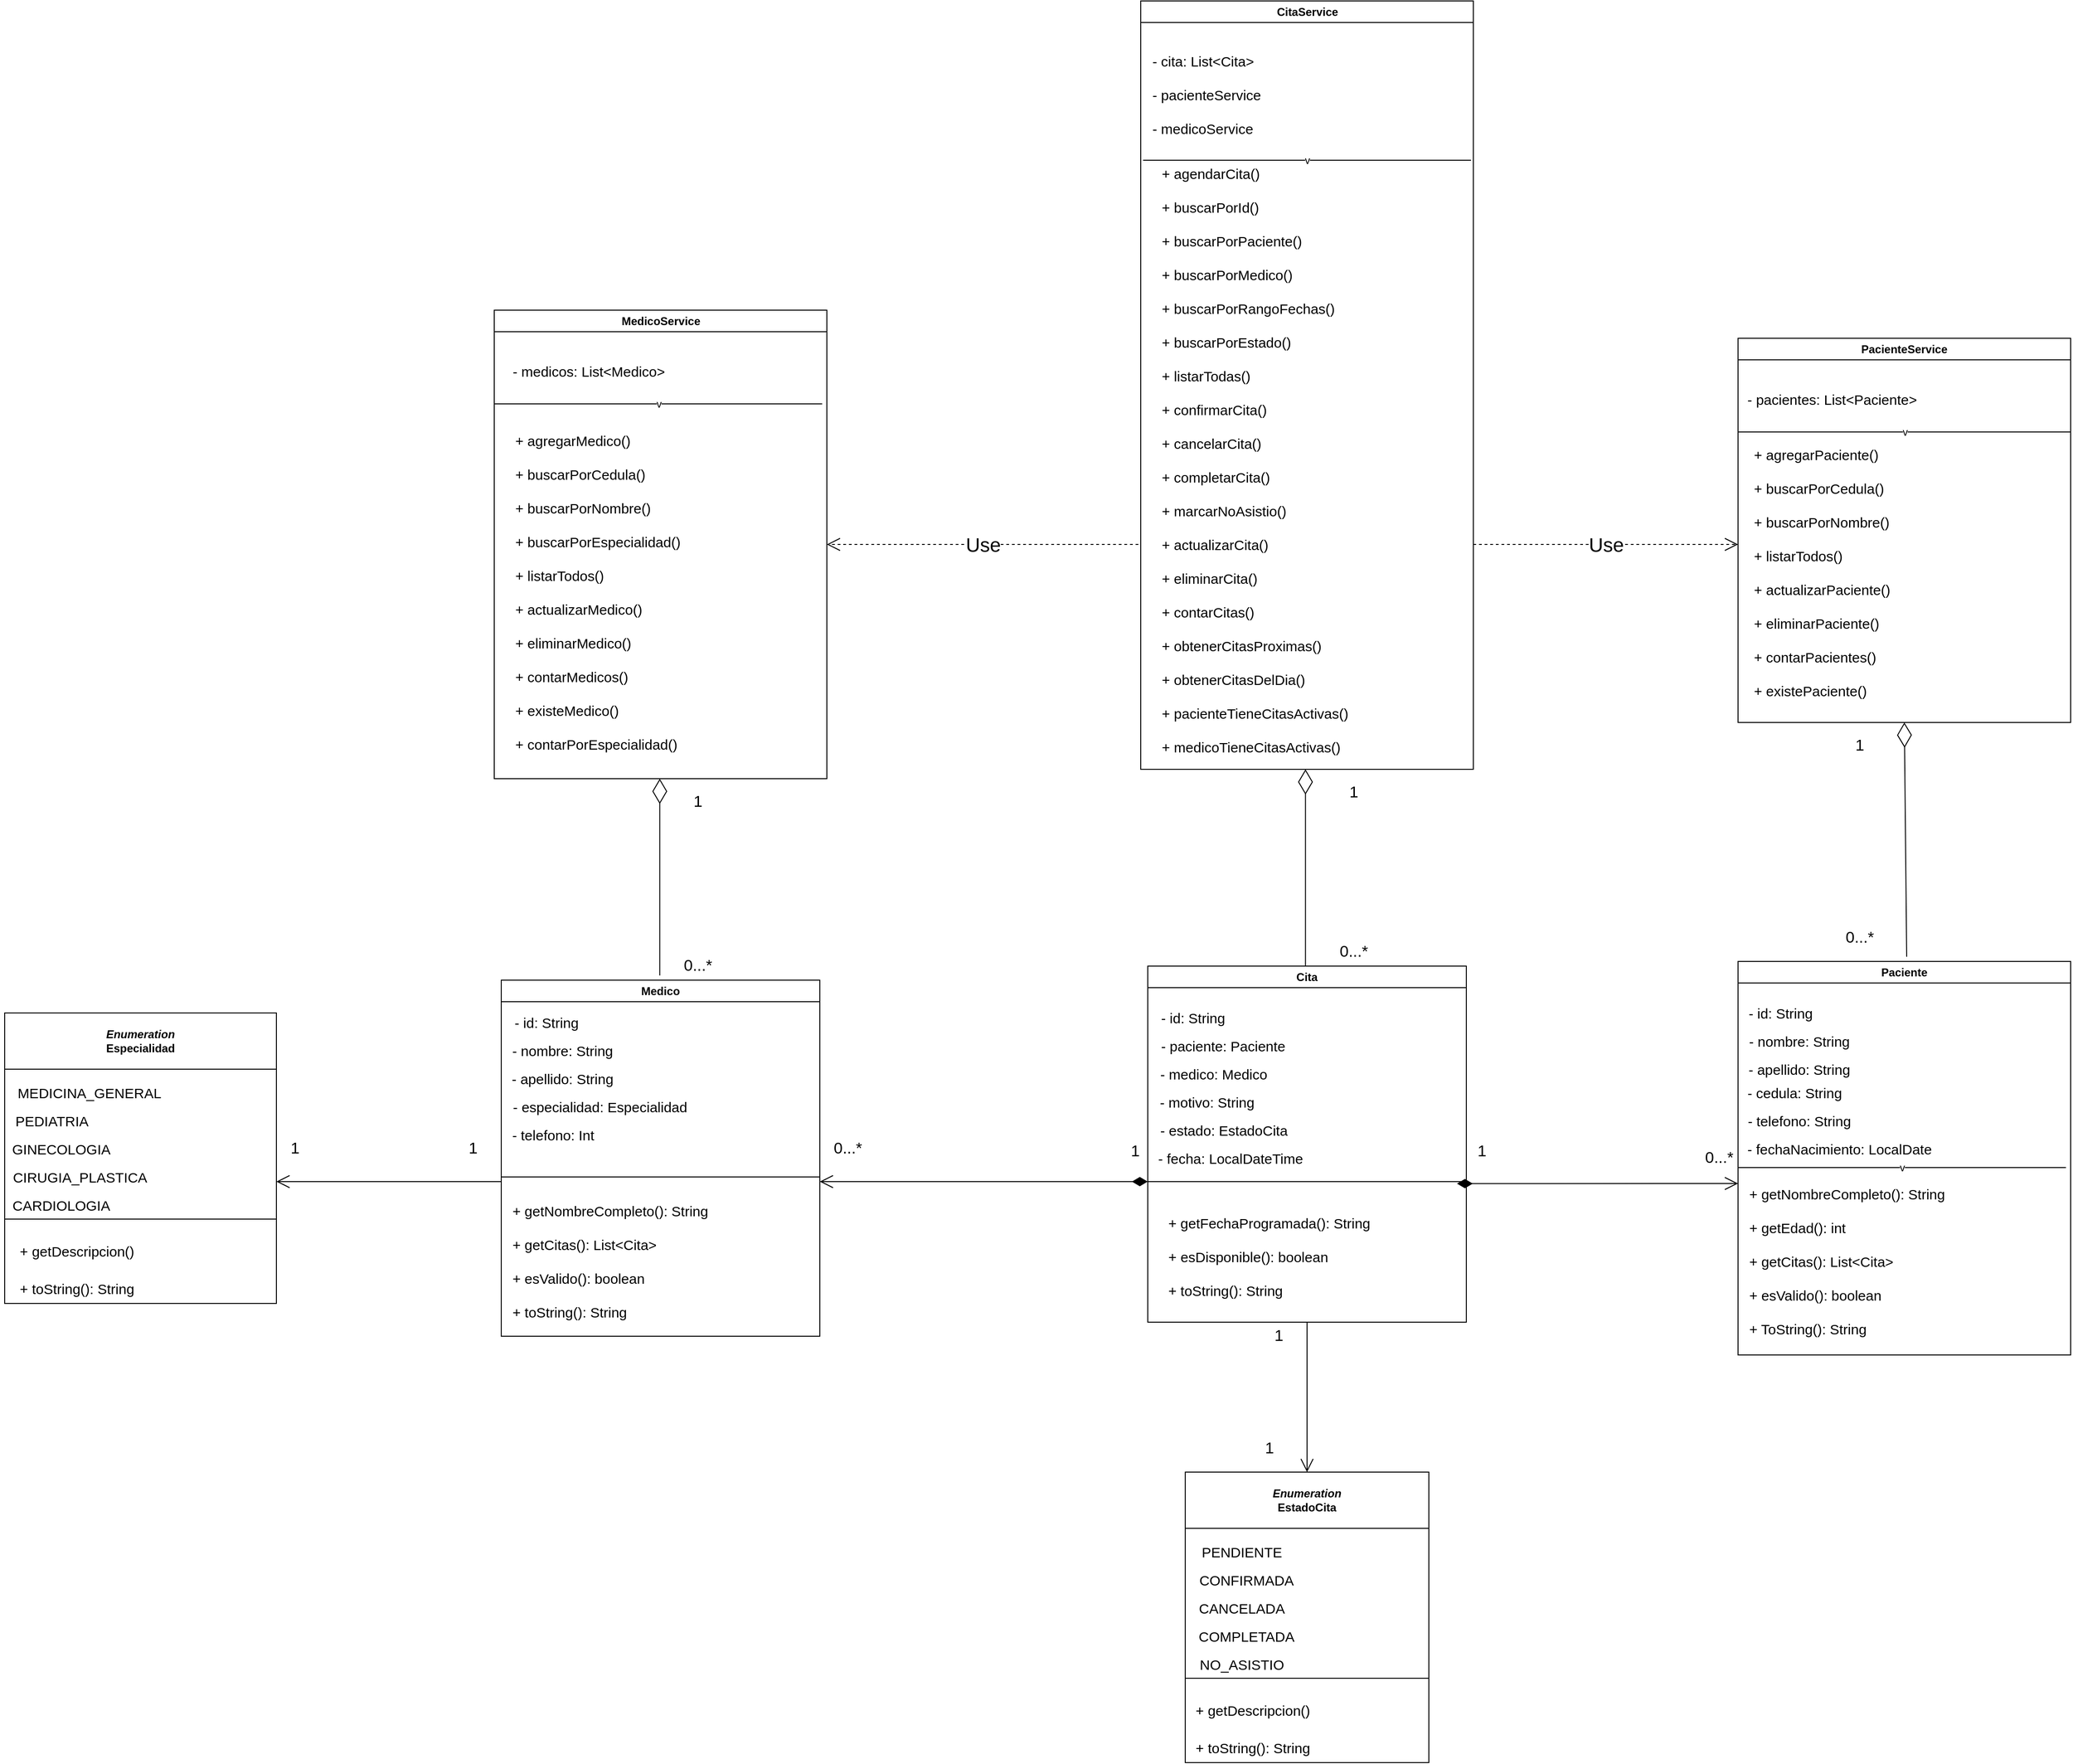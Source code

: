 <mxfile version="28.1.2">
  <diagram name="Página-1" id="hb8NidyK--ggcc5cJgOb">
    <mxGraphModel dx="5822" dy="4842" grid="1" gridSize="10" guides="1" tooltips="1" connect="1" arrows="1" fold="1" page="1" pageScale="1" pageWidth="827" pageHeight="1169" math="0" shadow="0">
      <root>
        <mxCell id="0" />
        <mxCell id="1" parent="0" />
        <mxCell id="Q8K-Qs8lTZc8Ad0mHuPr-1" value="Paciente" style="swimlane;whiteSpace=wrap;html=1;" parent="1" vertex="1">
          <mxGeometry x="980" y="-665" width="355" height="420" as="geometry" />
        </mxCell>
        <mxCell id="Q8K-Qs8lTZc8Ad0mHuPr-7" value="- id: String" style="text;html=1;align=center;verticalAlign=middle;resizable=0;points=[];autosize=1;strokeColor=none;fillColor=none;fontSize=15;" parent="Q8K-Qs8lTZc8Ad0mHuPr-1" vertex="1">
          <mxGeometry y="40" width="90" height="30" as="geometry" />
        </mxCell>
        <mxCell id="Q8K-Qs8lTZc8Ad0mHuPr-8" value="- nombre: String" style="text;html=1;align=center;verticalAlign=middle;resizable=0;points=[];autosize=1;strokeColor=none;fillColor=none;fontSize=15;" parent="Q8K-Qs8lTZc8Ad0mHuPr-1" vertex="1">
          <mxGeometry y="70" width="130" height="30" as="geometry" />
        </mxCell>
        <mxCell id="Q8K-Qs8lTZc8Ad0mHuPr-10" value="- apellido: String" style="text;html=1;align=center;verticalAlign=middle;resizable=0;points=[];autosize=1;strokeColor=none;fillColor=none;fontSize=15;" parent="Q8K-Qs8lTZc8Ad0mHuPr-1" vertex="1">
          <mxGeometry y="100" width="130" height="30" as="geometry" />
        </mxCell>
        <mxCell id="Q8K-Qs8lTZc8Ad0mHuPr-11" value="- cedula: String" style="text;html=1;align=center;verticalAlign=middle;resizable=0;points=[];autosize=1;strokeColor=none;fillColor=none;fontSize=15;" parent="Q8K-Qs8lTZc8Ad0mHuPr-1" vertex="1">
          <mxGeometry y="125" width="120" height="30" as="geometry" />
        </mxCell>
        <mxCell id="Q8K-Qs8lTZc8Ad0mHuPr-6" value="v&lt;span style=&quot;color: rgba(0, 0, 0, 0); font-family: monospace; font-size: 0px; text-align: start; background-color: rgb(27, 29, 30);&quot;&gt;%3CmxGraphModel%3E%3Croot%3E%3CmxCell%20id%3D%220%22%2F%3E%3CmxCell%20id%3D%221%22%20parent%3D%220%22%2F%3E%3CmxCell%20id%3D%222%22%20value%3D%22%22%20style%3D%22endArrow%3Dnone%3Bhtml%3D1%3Brounded%3D0%3B%22%20edge%3D%221%22%20parent%3D%221%22%3E%3CmxGeometry%20width%3D%2250%22%20height%3D%2250%22%20relative%3D%221%22%20as%3D%22geometry%22%3E%3CmxPoint%20x%3D%2250%22%20y%3D%22200%22%20as%3D%22sourcePoint%22%2F%3E%3CmxPoint%20x%3D%22250%22%20y%3D%22200%22%20as%3D%22targetPoint%22%2F%3E%3C%2FmxGeometry%3E%3C%2FmxCell%3E%3C%2Froot%3E%3C%2FmxGraphModel%3E&lt;/span&gt;" style="endArrow=none;html=1;rounded=0;" parent="Q8K-Qs8lTZc8Ad0mHuPr-1" edge="1">
          <mxGeometry width="50" height="50" relative="1" as="geometry">
            <mxPoint y="220" as="sourcePoint" />
            <mxPoint x="350" y="220" as="targetPoint" />
          </mxGeometry>
        </mxCell>
        <mxCell id="Q8K-Qs8lTZc8Ad0mHuPr-21" value="- telefono: String" style="text;html=1;align=center;verticalAlign=middle;resizable=0;points=[];autosize=1;strokeColor=none;fillColor=none;fontSize=15;" parent="Q8K-Qs8lTZc8Ad0mHuPr-1" vertex="1">
          <mxGeometry y="155" width="130" height="30" as="geometry" />
        </mxCell>
        <mxCell id="KNuiqtkeVF86ty9ADchu-1" value="- fechaNacimiento: LocalDate&amp;nbsp;" style="text;html=1;align=center;verticalAlign=middle;resizable=0;points=[];autosize=1;strokeColor=none;fillColor=none;fontSize=15;" parent="Q8K-Qs8lTZc8Ad0mHuPr-1" vertex="1">
          <mxGeometry y="185" width="220" height="30" as="geometry" />
        </mxCell>
        <mxCell id="KNuiqtkeVF86ty9ADchu-10" value="&lt;div style=&quot;text-align: center;&quot;&gt;&lt;span style=&quot;background-color: transparent; color: light-dark(rgb(0, 0, 0), rgb(255, 255, 255));&quot;&gt;+ getNombreCompleto(): String&lt;/span&gt;&lt;/div&gt;&lt;div style=&quot;text-align: center;&quot;&gt;&lt;span style=&quot;background-color: transparent; color: light-dark(rgb(0, 0, 0), rgb(255, 255, 255));&quot;&gt;&lt;br&gt;&lt;/span&gt;&lt;/div&gt;&lt;div style=&quot;&quot;&gt;&lt;span style=&quot;background-color: transparent; color: light-dark(rgb(0, 0, 0), rgb(255, 255, 255));&quot;&gt;+ getEdad(): int&lt;/span&gt;&lt;/div&gt;&lt;div style=&quot;&quot;&gt;&lt;span style=&quot;background-color: transparent; color: light-dark(rgb(0, 0, 0), rgb(255, 255, 255));&quot;&gt;&lt;br&gt;&lt;/span&gt;&lt;/div&gt;&lt;div style=&quot;&quot;&gt;&lt;span style=&quot;background-color: transparent; color: light-dark(rgb(0, 0, 0), rgb(255, 255, 255));&quot;&gt;+ getCitas(): List&amp;lt;Cita&amp;gt;&lt;/span&gt;&lt;/div&gt;&lt;div style=&quot;&quot;&gt;&lt;span style=&quot;background-color: transparent; color: light-dark(rgb(0, 0, 0), rgb(255, 255, 255));&quot;&gt;&lt;br&gt;&lt;/span&gt;&lt;/div&gt;&lt;div style=&quot;&quot;&gt;&lt;span style=&quot;background-color: transparent; color: light-dark(rgb(0, 0, 0), rgb(255, 255, 255));&quot;&gt;+ esValido(): boolean&lt;/span&gt;&lt;/div&gt;&lt;div style=&quot;&quot;&gt;&lt;br&gt;&lt;/div&gt;&lt;div style=&quot;&quot;&gt;+ ToString(): String&lt;/div&gt;" style="text;html=1;align=left;verticalAlign=middle;resizable=0;points=[];autosize=1;strokeColor=none;fillColor=none;fontSize=15;" parent="Q8K-Qs8lTZc8Ad0mHuPr-1" vertex="1">
          <mxGeometry x="10" y="230" width="230" height="180" as="geometry" />
        </mxCell>
        <mxCell id="it1Aa355Z_0G7p2QoG37-30" value="1" style="endArrow=open;html=1;endSize=12;startArrow=diamondThin;startSize=14;startFill=1;edgeStyle=orthogonalEdgeStyle;align=left;verticalAlign=bottom;rounded=0;fontSize=17;" parent="Q8K-Qs8lTZc8Ad0mHuPr-1" edge="1">
          <mxGeometry x="-0.867" y="22" relative="1" as="geometry">
            <mxPoint x="-300" y="237.14" as="sourcePoint" />
            <mxPoint y="237" as="targetPoint" />
            <Array as="points">
              <mxPoint x="-260" y="236.83" />
              <mxPoint x="-260" y="236.83" />
            </Array>
            <mxPoint as="offset" />
          </mxGeometry>
        </mxCell>
        <mxCell id="Q8K-Qs8lTZc8Ad0mHuPr-12" value="Medico" style="swimlane;whiteSpace=wrap;html=1;" parent="1" vertex="1">
          <mxGeometry x="-340" y="-645" width="340" height="380" as="geometry" />
        </mxCell>
        <mxCell id="Q8K-Qs8lTZc8Ad0mHuPr-17" value="" style="endArrow=none;html=1;rounded=0;" parent="Q8K-Qs8lTZc8Ad0mHuPr-12" edge="1">
          <mxGeometry width="50" height="50" relative="1" as="geometry">
            <mxPoint y="210" as="sourcePoint" />
            <mxPoint x="340" y="210" as="targetPoint" />
            <Array as="points" />
          </mxGeometry>
        </mxCell>
        <mxCell id="it1Aa355Z_0G7p2QoG37-13" value="- id: String&amp;nbsp;" style="text;html=1;align=center;verticalAlign=middle;resizable=0;points=[];autosize=1;strokeColor=none;fillColor=none;fontSize=15;" parent="Q8K-Qs8lTZc8Ad0mHuPr-12" vertex="1">
          <mxGeometry y="30" width="100" height="30" as="geometry" />
        </mxCell>
        <mxCell id="it1Aa355Z_0G7p2QoG37-14" value="- nombre: String" style="text;html=1;align=center;verticalAlign=middle;resizable=0;points=[];autosize=1;strokeColor=none;fillColor=none;fontSize=15;" parent="Q8K-Qs8lTZc8Ad0mHuPr-12" vertex="1">
          <mxGeometry y="60" width="130" height="30" as="geometry" />
        </mxCell>
        <mxCell id="it1Aa355Z_0G7p2QoG37-15" value="- apellido: String" style="text;html=1;align=center;verticalAlign=middle;resizable=0;points=[];autosize=1;strokeColor=none;fillColor=none;fontSize=15;" parent="Q8K-Qs8lTZc8Ad0mHuPr-12" vertex="1">
          <mxGeometry y="90" width="130" height="30" as="geometry" />
        </mxCell>
        <mxCell id="it1Aa355Z_0G7p2QoG37-16" value="- especialidad: Especialidad" style="text;html=1;align=center;verticalAlign=middle;resizable=0;points=[];autosize=1;strokeColor=none;fillColor=none;fontSize=15;" parent="Q8K-Qs8lTZc8Ad0mHuPr-12" vertex="1">
          <mxGeometry y="120" width="210" height="30" as="geometry" />
        </mxCell>
        <mxCell id="it1Aa355Z_0G7p2QoG37-18" value="- telefono: Int" style="text;html=1;align=center;verticalAlign=middle;resizable=0;points=[];autosize=1;strokeColor=none;fillColor=none;fontSize=15;" parent="Q8K-Qs8lTZc8Ad0mHuPr-12" vertex="1">
          <mxGeometry y="150" width="110" height="30" as="geometry" />
        </mxCell>
        <mxCell id="KNuiqtkeVF86ty9ADchu-14" value="&lt;div&gt;+ getNombreCompleto(): String&amp;nbsp;&lt;/div&gt;&lt;div&gt;&lt;br&gt;&lt;/div&gt;&lt;div&gt;+ getCitas(): List&amp;lt;Cita&amp;gt;&amp;nbsp;&lt;/div&gt;&lt;div&gt;&lt;br&gt;&lt;/div&gt;&lt;div&gt;+ esValido(): boolean&lt;/div&gt;&lt;div&gt;&amp;nbsp;&lt;br&gt;+ toString(): String&amp;nbsp;&lt;/div&gt;" style="text;html=1;align=left;verticalAlign=middle;resizable=0;points=[];autosize=1;strokeColor=none;fillColor=none;fontSize=15;" parent="Q8K-Qs8lTZc8Ad0mHuPr-12" vertex="1">
          <mxGeometry x="10" y="230" width="240" height="140" as="geometry" />
        </mxCell>
        <mxCell id="Q8K-Qs8lTZc8Ad0mHuPr-20" value="Cita" style="swimlane;whiteSpace=wrap;html=1;" parent="1" vertex="1">
          <mxGeometry x="350" y="-660" width="340" height="380" as="geometry" />
        </mxCell>
        <mxCell id="Q8K-Qs8lTZc8Ad0mHuPr-22" value="- id: String&amp;nbsp;" style="text;html=1;align=center;verticalAlign=middle;resizable=0;points=[];autosize=1;strokeColor=none;fillColor=none;fontSize=15;" parent="Q8K-Qs8lTZc8Ad0mHuPr-20" vertex="1">
          <mxGeometry y="40" width="100" height="30" as="geometry" />
        </mxCell>
        <mxCell id="Q8K-Qs8lTZc8Ad0mHuPr-23" value="- paciente: Paciente" style="text;html=1;align=center;verticalAlign=middle;resizable=0;points=[];autosize=1;strokeColor=none;fillColor=none;fontSize=15;" parent="Q8K-Qs8lTZc8Ad0mHuPr-20" vertex="1">
          <mxGeometry y="70" width="160" height="30" as="geometry" />
        </mxCell>
        <mxCell id="Q8K-Qs8lTZc8Ad0mHuPr-26" value="" style="endArrow=none;html=1;rounded=0;" parent="Q8K-Qs8lTZc8Ad0mHuPr-20" edge="1">
          <mxGeometry width="50" height="50" relative="1" as="geometry">
            <mxPoint y="230" as="sourcePoint" />
            <mxPoint x="340" y="230" as="targetPoint" />
            <Array as="points">
              <mxPoint x="110" y="230" />
            </Array>
          </mxGeometry>
        </mxCell>
        <mxCell id="Q8K-Qs8lTZc8Ad0mHuPr-28" value="- medico: Medico" style="text;html=1;align=center;verticalAlign=middle;resizable=0;points=[];autosize=1;strokeColor=none;fillColor=none;fontSize=15;" parent="Q8K-Qs8lTZc8Ad0mHuPr-20" vertex="1">
          <mxGeometry y="100" width="140" height="30" as="geometry" />
        </mxCell>
        <mxCell id="it1Aa355Z_0G7p2QoG37-4" value="- motivo: String&amp;nbsp;" style="text;html=1;align=center;verticalAlign=middle;resizable=0;points=[];autosize=1;strokeColor=none;fillColor=none;fontSize=15;" parent="Q8K-Qs8lTZc8Ad0mHuPr-20" vertex="1">
          <mxGeometry y="130" width="130" height="30" as="geometry" />
        </mxCell>
        <mxCell id="it1Aa355Z_0G7p2QoG37-5" value="- estado: EstadoCita&amp;nbsp;&amp;nbsp;" style="text;html=1;align=center;verticalAlign=middle;resizable=0;points=[];autosize=1;strokeColor=none;fillColor=none;fontSize=15;" parent="Q8K-Qs8lTZc8Ad0mHuPr-20" vertex="1">
          <mxGeometry y="160" width="170" height="30" as="geometry" />
        </mxCell>
        <mxCell id="it1Aa355Z_0G7p2QoG37-6" value="- fecha: LocalDateTime&amp;nbsp;" style="text;html=1;align=center;verticalAlign=middle;resizable=0;points=[];autosize=1;strokeColor=none;fillColor=none;fontSize=15;" parent="Q8K-Qs8lTZc8Ad0mHuPr-20" vertex="1">
          <mxGeometry y="190" width="180" height="30" as="geometry" />
        </mxCell>
        <mxCell id="KNuiqtkeVF86ty9ADchu-12" value="+ getFechaProgramada(): String&amp;nbsp;&lt;div&gt;&lt;div&gt;&lt;br&gt;&lt;/div&gt;&lt;div&gt;+ &lt;span style=&quot;background-color: transparent; color: light-dark(rgb(0, 0, 0), rgb(255, 255, 255));&quot;&gt;esDisponible(): boolean&amp;nbsp;&lt;/span&gt;&lt;/div&gt;&lt;div&gt;&lt;br&gt;&lt;/div&gt;&lt;div&gt;+ toString(): String&amp;nbsp; &amp;nbsp;&amp;nbsp;&lt;/div&gt;&lt;/div&gt;" style="text;html=1;align=left;verticalAlign=middle;resizable=0;points=[];autosize=1;strokeColor=none;fillColor=none;fontSize=15;" parent="Q8K-Qs8lTZc8Ad0mHuPr-20" vertex="1">
          <mxGeometry x="20" y="260" width="240" height="100" as="geometry" />
        </mxCell>
        <mxCell id="Q8K-Qs8lTZc8Ad0mHuPr-27" value="&lt;div&gt;&lt;i&gt;Enumeration&lt;/i&gt;&lt;/div&gt;EstadoCita" style="swimlane;whiteSpace=wrap;html=1;startSize=60;" parent="1" vertex="1">
          <mxGeometry x="390" y="-120" width="260" height="310" as="geometry" />
        </mxCell>
        <mxCell id="Q8K-Qs8lTZc8Ad0mHuPr-31" value="" style="endArrow=none;html=1;rounded=0;" parent="Q8K-Qs8lTZc8Ad0mHuPr-27" edge="1">
          <mxGeometry width="50" height="50" relative="1" as="geometry">
            <mxPoint y="220" as="sourcePoint" />
            <mxPoint x="260" y="220" as="targetPoint" />
          </mxGeometry>
        </mxCell>
        <mxCell id="it1Aa355Z_0G7p2QoG37-7" value="PENDIENTE" style="text;html=1;align=center;verticalAlign=middle;resizable=0;points=[];autosize=1;strokeColor=none;fillColor=none;fontSize=15;" parent="Q8K-Qs8lTZc8Ad0mHuPr-27" vertex="1">
          <mxGeometry x="5" y="70" width="110" height="30" as="geometry" />
        </mxCell>
        <mxCell id="it1Aa355Z_0G7p2QoG37-9" value="CONFIRMADA&lt;span style=&quot;color: rgba(0, 0, 0, 0); font-family: monospace; font-size: 0px; text-align: start;&quot;&gt;%3CmxGraphModel%3E%3Croot%3E%3CmxCell%20id%3D%220%22%2F%3E%3CmxCell%20id%3D%221%22%20parent%3D%220%22%2F%3E%3CmxCell%20id%3D%222%22%20value%3D%22PENDIENTE%22%20style%3D%22text%3Bhtml%3D1%3Balign%3Dcenter%3BverticalAlign%3Dmiddle%3Bresizable%3D0%3Bpoints%3D%5B%5D%3Bautosize%3D1%3BstrokeColor%3Dnone%3BfillColor%3Dnone%3BfontSize%3D15%3B%22%20vertex%3D%221%22%20parent%3D%221%22%3E%3CmxGeometry%20x%3D%22530%22%20y%3D%22430%22%20width%3D%22110%22%20height%3D%2230%22%20as%3D%22geometry%22%2F%3E%3C%2FmxCell%3E%3C%2Froot%3E%3C%2FmxGraphModel%3E&lt;/span&gt;" style="text;html=1;align=center;verticalAlign=middle;resizable=0;points=[];autosize=1;strokeColor=none;fillColor=none;fontSize=15;" parent="Q8K-Qs8lTZc8Ad0mHuPr-27" vertex="1">
          <mxGeometry x="5" y="100" width="120" height="30" as="geometry" />
        </mxCell>
        <mxCell id="it1Aa355Z_0G7p2QoG37-10" value="CANCELADA" style="text;html=1;align=center;verticalAlign=middle;resizable=0;points=[];autosize=1;strokeColor=none;fillColor=none;fontSize=15;" parent="Q8K-Qs8lTZc8Ad0mHuPr-27" vertex="1">
          <mxGeometry y="130" width="120" height="30" as="geometry" />
        </mxCell>
        <mxCell id="it1Aa355Z_0G7p2QoG37-11" value="COMPLETADA" style="text;html=1;align=center;verticalAlign=middle;resizable=0;points=[];autosize=1;strokeColor=none;fillColor=none;fontSize=15;" parent="Q8K-Qs8lTZc8Ad0mHuPr-27" vertex="1">
          <mxGeometry y="160" width="130" height="30" as="geometry" />
        </mxCell>
        <mxCell id="it1Aa355Z_0G7p2QoG37-12" value="NO_ASISTIO" style="text;html=1;align=center;verticalAlign=middle;resizable=0;points=[];autosize=1;strokeColor=none;fillColor=none;fontSize=15;" parent="Q8K-Qs8lTZc8Ad0mHuPr-27" vertex="1">
          <mxGeometry x="5" y="190" width="110" height="30" as="geometry" />
        </mxCell>
        <mxCell id="KNuiqtkeVF86ty9ADchu-13" value="&amp;nbsp;&lt;div style=&quot;&quot;&gt;&amp;nbsp;+ toString(): String&amp;nbsp; &amp;nbsp;&lt;/div&gt;" style="text;html=1;align=left;verticalAlign=middle;resizable=0;points=[];autosize=1;strokeColor=none;fillColor=none;fontSize=15;" parent="Q8K-Qs8lTZc8Ad0mHuPr-27" vertex="1">
          <mxGeometry x="5" y="260" width="160" height="50" as="geometry" />
        </mxCell>
        <mxCell id="qXsEvqWjRpKboBtt7N5b-9" value="&amp;nbsp;&lt;div style=&quot;&quot;&gt;&amp;nbsp;+ getDescripcion()&amp;nbsp;&amp;nbsp;&lt;/div&gt;" style="text;html=1;align=left;verticalAlign=middle;resizable=0;points=[];autosize=1;strokeColor=none;fillColor=none;fontSize=15;" vertex="1" parent="Q8K-Qs8lTZc8Ad0mHuPr-27">
          <mxGeometry x="5" y="220" width="160" height="50" as="geometry" />
        </mxCell>
        <mxCell id="it1Aa355Z_0G7p2QoG37-19" value="&lt;div&gt;&lt;i&gt;Enumeration&lt;/i&gt;&lt;/div&gt;Especialidad" style="swimlane;whiteSpace=wrap;html=1;startSize=60;" parent="1" vertex="1">
          <mxGeometry x="-870" y="-610" width="290" height="310" as="geometry" />
        </mxCell>
        <mxCell id="it1Aa355Z_0G7p2QoG37-20" value="" style="endArrow=none;html=1;rounded=0;" parent="it1Aa355Z_0G7p2QoG37-19" edge="1">
          <mxGeometry width="50" height="50" relative="1" as="geometry">
            <mxPoint y="220" as="sourcePoint" />
            <mxPoint x="290" y="220" as="targetPoint" />
          </mxGeometry>
        </mxCell>
        <mxCell id="it1Aa355Z_0G7p2QoG37-23" value="MEDICINA_GENERAL" style="text;html=1;align=center;verticalAlign=middle;resizable=0;points=[];autosize=1;strokeColor=none;fillColor=none;fontSize=15;" parent="it1Aa355Z_0G7p2QoG37-19" vertex="1">
          <mxGeometry y="70" width="180" height="30" as="geometry" />
        </mxCell>
        <mxCell id="it1Aa355Z_0G7p2QoG37-24" value="PEDIATRIA" style="text;html=1;align=center;verticalAlign=middle;resizable=0;points=[];autosize=1;strokeColor=none;fillColor=none;fontSize=15;" parent="it1Aa355Z_0G7p2QoG37-19" vertex="1">
          <mxGeometry y="100" width="100" height="30" as="geometry" />
        </mxCell>
        <mxCell id="it1Aa355Z_0G7p2QoG37-25" value="GINECOLOGIA" style="text;html=1;align=center;verticalAlign=middle;resizable=0;points=[];autosize=1;strokeColor=none;fillColor=none;fontSize=15;" parent="it1Aa355Z_0G7p2QoG37-19" vertex="1">
          <mxGeometry x="-5" y="130" width="130" height="30" as="geometry" />
        </mxCell>
        <mxCell id="it1Aa355Z_0G7p2QoG37-26" value="CIRUGIA_PLASTICA" style="text;html=1;align=center;verticalAlign=middle;resizable=0;points=[];autosize=1;strokeColor=none;fillColor=none;fontSize=15;" parent="it1Aa355Z_0G7p2QoG37-19" vertex="1">
          <mxGeometry x="-5" y="160" width="170" height="30" as="geometry" />
        </mxCell>
        <mxCell id="it1Aa355Z_0G7p2QoG37-27" value="CARDIOLOGIA" style="text;html=1;align=center;verticalAlign=middle;resizable=0;points=[];autosize=1;strokeColor=none;fillColor=none;fontSize=15;" parent="it1Aa355Z_0G7p2QoG37-19" vertex="1">
          <mxGeometry x="-5" y="190" width="130" height="30" as="geometry" />
        </mxCell>
        <mxCell id="KNuiqtkeVF86ty9ADchu-16" value="&amp;nbsp;&lt;div style=&quot;&quot;&gt;&amp;nbsp;+ toString(): String&amp;nbsp; &amp;nbsp;&lt;/div&gt;" style="text;html=1;align=left;verticalAlign=middle;resizable=0;points=[];autosize=1;strokeColor=none;fillColor=none;fontSize=15;" parent="it1Aa355Z_0G7p2QoG37-19" vertex="1">
          <mxGeometry x="10" y="260" width="160" height="50" as="geometry" />
        </mxCell>
        <mxCell id="qXsEvqWjRpKboBtt7N5b-10" value="&amp;nbsp;&lt;div style=&quot;&quot;&gt;&amp;nbsp;+ getDescripcion()&amp;nbsp;&amp;nbsp;&lt;/div&gt;" style="text;html=1;align=left;verticalAlign=middle;resizable=0;points=[];autosize=1;strokeColor=none;fillColor=none;fontSize=15;" vertex="1" parent="it1Aa355Z_0G7p2QoG37-19">
          <mxGeometry x="10" y="220" width="160" height="50" as="geometry" />
        </mxCell>
        <mxCell id="it1Aa355Z_0G7p2QoG37-33" value="" style="endArrow=open;endFill=1;endSize=12;html=1;rounded=0;" parent="1" edge="1">
          <mxGeometry width="160" relative="1" as="geometry">
            <mxPoint x="-340" y="-430" as="sourcePoint" />
            <mxPoint x="-580" y="-430" as="targetPoint" />
            <Array as="points" />
          </mxGeometry>
        </mxCell>
        <mxCell id="cX_M_u4Vt_dN9lzSMcK2-1" value="0...*" style="text;html=1;align=center;verticalAlign=middle;whiteSpace=wrap;rounded=0;fontSize=17;" parent="1" vertex="1">
          <mxGeometry x="930" y="-470" width="60" height="30" as="geometry" />
        </mxCell>
        <mxCell id="cX_M_u4Vt_dN9lzSMcK2-2" value="0...*" style="text;html=1;align=center;verticalAlign=middle;whiteSpace=wrap;rounded=0;fontSize=17;" parent="1" vertex="1">
          <mxGeometry y="-480" width="60" height="30" as="geometry" />
        </mxCell>
        <mxCell id="cX_M_u4Vt_dN9lzSMcK2-3" value="1" style="text;html=1;align=center;verticalAlign=middle;whiteSpace=wrap;rounded=0;fontSize=17;" parent="1" vertex="1">
          <mxGeometry x="-590" y="-480" width="60" height="30" as="geometry" />
        </mxCell>
        <mxCell id="cX_M_u4Vt_dN9lzSMcK2-4" value="1" style="text;html=1;align=center;verticalAlign=middle;whiteSpace=wrap;rounded=0;fontSize=17;" parent="1" vertex="1">
          <mxGeometry x="-400" y="-480" width="60" height="30" as="geometry" />
        </mxCell>
        <mxCell id="qXsEvqWjRpKboBtt7N5b-11" value="PacienteService" style="swimlane;whiteSpace=wrap;html=1;" vertex="1" parent="1">
          <mxGeometry x="980" y="-1330" width="355" height="410" as="geometry" />
        </mxCell>
        <mxCell id="qXsEvqWjRpKboBtt7N5b-12" value="- pacientes: List&amp;lt;Paciente&amp;gt;" style="text;html=1;align=center;verticalAlign=middle;resizable=0;points=[];autosize=1;strokeColor=none;fillColor=none;fontSize=15;" vertex="1" parent="qXsEvqWjRpKboBtt7N5b-11">
          <mxGeometry y="50" width="200" height="30" as="geometry" />
        </mxCell>
        <mxCell id="qXsEvqWjRpKboBtt7N5b-16" value="v&lt;span style=&quot;color: rgba(0, 0, 0, 0); font-family: monospace; font-size: 0px; text-align: start; background-color: rgb(27, 29, 30);&quot;&gt;%3CmxGraphModel%3E%3Croot%3E%3CmxCell%20id%3D%220%22%2F%3E%3CmxCell%20id%3D%221%22%20parent%3D%220%22%2F%3E%3CmxCell%20id%3D%222%22%20value%3D%22%22%20style%3D%22endArrow%3Dnone%3Bhtml%3D1%3Brounded%3D0%3B%22%20edge%3D%221%22%20parent%3D%221%22%3E%3CmxGeometry%20width%3D%2250%22%20height%3D%2250%22%20relative%3D%221%22%20as%3D%22geometry%22%3E%3CmxPoint%20x%3D%2250%22%20y%3D%22200%22%20as%3D%22sourcePoint%22%2F%3E%3CmxPoint%20x%3D%22250%22%20y%3D%22200%22%20as%3D%22targetPoint%22%2F%3E%3C%2FmxGeometry%3E%3C%2FmxCell%3E%3C%2Froot%3E%3C%2FmxGraphModel%3E&lt;/span&gt;" style="endArrow=none;html=1;rounded=0;" edge="1" parent="qXsEvqWjRpKboBtt7N5b-11">
          <mxGeometry width="50" height="50" relative="1" as="geometry">
            <mxPoint y="100" as="sourcePoint" />
            <mxPoint x="355" y="100" as="targetPoint" />
          </mxGeometry>
        </mxCell>
        <mxCell id="qXsEvqWjRpKboBtt7N5b-19" value="&lt;div style=&quot;&quot;&gt;&lt;span style=&quot;background-color: transparent; color: light-dark(rgb(0, 0, 0), rgb(255, 255, 255));&quot;&gt;+ agregarPaciente()&lt;/span&gt;&lt;/div&gt;&lt;div style=&quot;&quot;&gt;&lt;br&gt;&lt;/div&gt;&lt;div style=&quot;&quot;&gt;+ buscarPorCedula()&lt;/div&gt;&lt;div style=&quot;&quot;&gt;&lt;br&gt;&lt;/div&gt;&lt;div style=&quot;&quot;&gt;+ buscarPorNombre()&lt;/div&gt;&lt;div style=&quot;&quot;&gt;&lt;br&gt;&lt;/div&gt;&lt;div style=&quot;&quot;&gt;+ listarTodos()&lt;/div&gt;&lt;div style=&quot;&quot;&gt;&lt;br&gt;&lt;/div&gt;&lt;div style=&quot;&quot;&gt;+ actualizarPaciente()&lt;/div&gt;&lt;div style=&quot;&quot;&gt;&lt;br&gt;&lt;/div&gt;&lt;div style=&quot;&quot;&gt;+ eliminarPaciente()&lt;/div&gt;&lt;div style=&quot;&quot;&gt;&lt;br&gt;&lt;/div&gt;&lt;div style=&quot;&quot;&gt;+ contarPacientes()&lt;/div&gt;&lt;div style=&quot;&quot;&gt;&lt;br&gt;&lt;/div&gt;&lt;div style=&quot;&quot;&gt;+ existePaciente()&lt;/div&gt;" style="text;html=1;align=left;verticalAlign=middle;resizable=0;points=[];autosize=1;strokeColor=none;fillColor=none;fontSize=15;" vertex="1" parent="qXsEvqWjRpKboBtt7N5b-11">
          <mxGeometry x="15" y="110" width="170" height="280" as="geometry" />
        </mxCell>
        <mxCell id="qXsEvqWjRpKboBtt7N5b-39" value="MedicoService" style="swimlane;whiteSpace=wrap;html=1;" vertex="1" parent="1">
          <mxGeometry x="-347.5" y="-1360" width="355" height="500" as="geometry" />
        </mxCell>
        <mxCell id="qXsEvqWjRpKboBtt7N5b-40" value="- medicos: List&amp;lt;Medico&amp;gt;" style="text;html=1;align=center;verticalAlign=middle;resizable=0;points=[];autosize=1;strokeColor=none;fillColor=none;fontSize=15;" vertex="1" parent="qXsEvqWjRpKboBtt7N5b-39">
          <mxGeometry x="5" y="50" width="190" height="30" as="geometry" />
        </mxCell>
        <mxCell id="qXsEvqWjRpKboBtt7N5b-41" value="v&lt;span style=&quot;color: rgba(0, 0, 0, 0); font-family: monospace; font-size: 0px; text-align: start; background-color: rgb(27, 29, 30);&quot;&gt;%3CmxGraphModel%3E%3Croot%3E%3CmxCell%20id%3D%220%22%2F%3E%3CmxCell%20id%3D%221%22%20parent%3D%220%22%2F%3E%3CmxCell%20id%3D%222%22%20value%3D%22%22%20style%3D%22endArrow%3Dnone%3Bhtml%3D1%3Brounded%3D0%3B%22%20edge%3D%221%22%20parent%3D%221%22%3E%3CmxGeometry%20width%3D%2250%22%20height%3D%2250%22%20relative%3D%221%22%20as%3D%22geometry%22%3E%3CmxPoint%20x%3D%2250%22%20y%3D%22200%22%20as%3D%22sourcePoint%22%2F%3E%3CmxPoint%20x%3D%22250%22%20y%3D%22200%22%20as%3D%22targetPoint%22%2F%3E%3C%2FmxGeometry%3E%3C%2FmxCell%3E%3C%2Froot%3E%3C%2FmxGraphModel%3E&lt;/span&gt;" style="endArrow=none;html=1;rounded=0;" edge="1" parent="qXsEvqWjRpKboBtt7N5b-39">
          <mxGeometry width="50" height="50" relative="1" as="geometry">
            <mxPoint y="100" as="sourcePoint" />
            <mxPoint x="350" y="100" as="targetPoint" />
          </mxGeometry>
        </mxCell>
        <mxCell id="qXsEvqWjRpKboBtt7N5b-42" value="&lt;div style=&quot;&quot;&gt;&lt;div&gt;+ agregarMedico()&lt;/div&gt;&lt;div&gt;&lt;br&gt;&lt;/div&gt;&lt;div&gt;+ buscarPorCedula()&lt;/div&gt;&lt;div&gt;&lt;br&gt;&lt;/div&gt;&lt;div&gt;&lt;span style=&quot;background-color: transparent; color: light-dark(rgb(0, 0, 0), rgb(255, 255, 255));&quot;&gt;+ buscarPorNombre()&lt;/span&gt;&lt;/div&gt;&lt;div&gt;&lt;br&gt;&lt;/div&gt;&lt;div&gt;+ buscarPorEspecialidad()&lt;/div&gt;&lt;div&gt;&lt;br&gt;&lt;/div&gt;&lt;div&gt;+ listarTodos()&lt;/div&gt;&lt;div&gt;&lt;br&gt;&lt;/div&gt;&lt;div&gt;+ actualizarMedico()&lt;/div&gt;&lt;div&gt;&lt;br&gt;&lt;/div&gt;&lt;div&gt;+ eliminarMedico()&lt;/div&gt;&lt;div&gt;&lt;br&gt;&lt;/div&gt;&lt;div&gt;+ contarMedicos()&lt;/div&gt;&lt;div&gt;&lt;br&gt;&lt;/div&gt;&lt;div&gt;+ existeMedico()&lt;/div&gt;&lt;div&gt;&lt;br&gt;&lt;/div&gt;&lt;div&gt;+ contarPorEspecialidad()&lt;/div&gt;&lt;/div&gt;" style="text;html=1;align=left;verticalAlign=middle;resizable=0;points=[];autosize=1;strokeColor=none;fillColor=none;fontSize=15;" vertex="1" parent="qXsEvqWjRpKboBtt7N5b-39">
          <mxGeometry x="20" y="121" width="200" height="360" as="geometry" />
        </mxCell>
        <mxCell id="qXsEvqWjRpKboBtt7N5b-43" value="CitaService" style="swimlane;whiteSpace=wrap;html=1;" vertex="1" parent="1">
          <mxGeometry x="342.5" y="-1690" width="355" height="820" as="geometry" />
        </mxCell>
        <mxCell id="qXsEvqWjRpKboBtt7N5b-44" value="- cita: List&amp;lt;Cita&amp;gt;&lt;div&gt;&lt;br&gt;&lt;/div&gt;&lt;div&gt;- pacienteService&lt;/div&gt;&lt;div&gt;&lt;br&gt;&lt;/div&gt;&lt;div&gt;- medicoService&lt;/div&gt;" style="text;html=1;align=left;verticalAlign=middle;resizable=0;points=[];autosize=1;strokeColor=none;fillColor=none;fontSize=15;" vertex="1" parent="qXsEvqWjRpKboBtt7N5b-43">
          <mxGeometry x="10" y="50" width="140" height="100" as="geometry" />
        </mxCell>
        <mxCell id="qXsEvqWjRpKboBtt7N5b-45" value="v&lt;span style=&quot;color: rgba(0, 0, 0, 0); font-family: monospace; font-size: 0px; text-align: start; background-color: rgb(27, 29, 30);&quot;&gt;%3CmxGraphModel%3E%3Croot%3E%3CmxCell%20id%3D%220%22%2F%3E%3CmxCell%20id%3D%221%22%20parent%3D%220%22%2F%3E%3CmxCell%20id%3D%222%22%20value%3D%22%22%20style%3D%22endArrow%3Dnone%3Bhtml%3D1%3Brounded%3D0%3B%22%20edge%3D%221%22%20parent%3D%221%22%3E%3CmxGeometry%20width%3D%2250%22%20height%3D%2250%22%20relative%3D%221%22%20as%3D%22geometry%22%3E%3CmxPoint%20x%3D%2250%22%20y%3D%22200%22%20as%3D%22sourcePoint%22%2F%3E%3CmxPoint%20x%3D%22250%22%20y%3D%22200%22%20as%3D%22targetPoint%22%2F%3E%3C%2FmxGeometry%3E%3C%2FmxCell%3E%3C%2Froot%3E%3C%2FmxGraphModel%3E&lt;/span&gt;" style="endArrow=none;html=1;rounded=0;" edge="1" parent="qXsEvqWjRpKboBtt7N5b-43">
          <mxGeometry width="50" height="50" relative="1" as="geometry">
            <mxPoint x="2.5" y="170" as="sourcePoint" />
            <mxPoint x="352.5" y="170" as="targetPoint" />
          </mxGeometry>
        </mxCell>
        <mxCell id="qXsEvqWjRpKboBtt7N5b-46" value="&lt;div style=&quot;&quot;&gt;&lt;div&gt;&lt;span style=&quot;background-color: transparent; color: light-dark(rgb(0, 0, 0), rgb(255, 255, 255));&quot;&gt;+ agendarCita()&lt;/span&gt;&lt;/div&gt;&lt;div&gt;&lt;br&gt;&lt;/div&gt;&lt;div&gt;+ buscarPorId()&lt;/div&gt;&lt;div&gt;&lt;br&gt;&lt;/div&gt;&lt;div&gt;+ buscarPorPaciente()&lt;/div&gt;&lt;div&gt;&lt;br&gt;&lt;/div&gt;&lt;div&gt;+ buscarPorMedico()&lt;/div&gt;&lt;div&gt;&lt;br&gt;&lt;/div&gt;&lt;div&gt;+ buscarPorRangoFechas()&lt;/div&gt;&lt;div&gt;&lt;br&gt;&lt;/div&gt;&lt;div&gt;+ buscarPorEstado()&lt;/div&gt;&lt;div&gt;&lt;br&gt;&lt;/div&gt;&lt;div&gt;+ listarTodas()&lt;/div&gt;&lt;div&gt;&lt;br&gt;&lt;/div&gt;&lt;div&gt;+ confirmarCita()&lt;/div&gt;&lt;div&gt;&lt;br&gt;&lt;/div&gt;&lt;div&gt;+ cancelarCita()&lt;/div&gt;&lt;div&gt;&lt;br&gt;&lt;/div&gt;&lt;div&gt;+ completarCita()&lt;/div&gt;&lt;div&gt;&lt;br&gt;&lt;/div&gt;&lt;div&gt;+ marcarNoAsistio()&lt;/div&gt;&lt;div&gt;&lt;br&gt;&lt;/div&gt;&lt;div&gt;+ actualizarCita()&lt;/div&gt;&lt;div&gt;&lt;br&gt;&lt;/div&gt;&lt;div&gt;+ eliminarCita()&lt;/div&gt;&lt;div&gt;&lt;br&gt;&lt;/div&gt;&lt;div&gt;+ contarCitas()&lt;/div&gt;&lt;div&gt;&lt;br&gt;&lt;/div&gt;&lt;div&gt;+ obtenerCitasProximas()&lt;/div&gt;&lt;div&gt;&lt;br&gt;&lt;/div&gt;&lt;div&gt;+ obtenerCitasDelDia()&lt;/div&gt;&lt;div&gt;&lt;br&gt;&lt;/div&gt;&lt;div&gt;+ pacienteTieneCitasActivas()&lt;/div&gt;&lt;div&gt;&lt;br&gt;&lt;/div&gt;&lt;div&gt;+ medicoTieneCitasActivas()&lt;/div&gt;&lt;/div&gt;" style="text;html=1;align=left;verticalAlign=middle;resizable=0;points=[];autosize=1;strokeColor=none;fillColor=none;fontSize=15;" vertex="1" parent="qXsEvqWjRpKboBtt7N5b-43">
          <mxGeometry x="20" y="170" width="220" height="640" as="geometry" />
        </mxCell>
        <mxCell id="qXsEvqWjRpKboBtt7N5b-50" value="1" style="endArrow=open;html=1;endSize=12;startArrow=diamondThin;startSize=14;startFill=1;edgeStyle=orthogonalEdgeStyle;align=left;verticalAlign=bottom;rounded=0;fontSize=17;" edge="1" parent="1">
          <mxGeometry x="-0.886" y="-20" relative="1" as="geometry">
            <mxPoint x="350" y="-430" as="sourcePoint" />
            <mxPoint y="-430" as="targetPoint" />
            <Array as="points">
              <mxPoint x="250" y="-430" />
              <mxPoint x="250" y="-430" />
            </Array>
            <mxPoint as="offset" />
          </mxGeometry>
        </mxCell>
        <mxCell id="qXsEvqWjRpKboBtt7N5b-51" value="" style="endArrow=open;endFill=1;endSize=12;html=1;rounded=0;exitX=0.5;exitY=1;exitDx=0;exitDy=0;entryX=0.5;entryY=0;entryDx=0;entryDy=0;" edge="1" parent="1" source="Q8K-Qs8lTZc8Ad0mHuPr-20" target="Q8K-Qs8lTZc8Ad0mHuPr-27">
          <mxGeometry width="160" relative="1" as="geometry">
            <mxPoint x="300" y="-160" as="sourcePoint" />
            <mxPoint x="60" y="-160" as="targetPoint" />
            <Array as="points" />
          </mxGeometry>
        </mxCell>
        <mxCell id="qXsEvqWjRpKboBtt7N5b-52" value="1" style="text;html=1;align=center;verticalAlign=middle;whiteSpace=wrap;rounded=0;fontSize=17;" vertex="1" parent="1">
          <mxGeometry x="450" y="-160" width="60" height="30" as="geometry" />
        </mxCell>
        <mxCell id="qXsEvqWjRpKboBtt7N5b-53" value="1" style="text;html=1;align=center;verticalAlign=middle;whiteSpace=wrap;rounded=0;fontSize=17;" vertex="1" parent="1">
          <mxGeometry x="460" y="-280" width="60" height="30" as="geometry" />
        </mxCell>
        <mxCell id="qXsEvqWjRpKboBtt7N5b-56" value="Use" style="endArrow=open;endSize=12;dashed=1;html=1;rounded=0;entryX=1;entryY=0.5;entryDx=0;entryDy=0;fontSize=21;" edge="1" parent="1" target="qXsEvqWjRpKboBtt7N5b-39">
          <mxGeometry width="160" relative="1" as="geometry">
            <mxPoint x="340" y="-1110" as="sourcePoint" />
            <mxPoint x="230" y="-1180" as="targetPoint" />
          </mxGeometry>
        </mxCell>
        <mxCell id="qXsEvqWjRpKboBtt7N5b-57" value="Use" style="endArrow=open;endSize=12;dashed=1;html=1;rounded=0;fontSize=21;" edge="1" parent="1">
          <mxGeometry width="160" relative="1" as="geometry">
            <mxPoint x="697.5" y="-1110" as="sourcePoint" />
            <mxPoint x="980" y="-1110" as="targetPoint" />
          </mxGeometry>
        </mxCell>
        <mxCell id="qXsEvqWjRpKboBtt7N5b-62" value="" style="endArrow=diamondThin;endFill=0;endSize=24;html=1;rounded=0;exitX=0.5;exitY=0;exitDx=0;exitDy=0;entryX=0.5;entryY=1;entryDx=0;entryDy=0;" edge="1" parent="1">
          <mxGeometry width="160" relative="1" as="geometry">
            <mxPoint x="518.33" y="-660" as="sourcePoint" />
            <mxPoint x="518.33" y="-870" as="targetPoint" />
          </mxGeometry>
        </mxCell>
        <mxCell id="qXsEvqWjRpKboBtt7N5b-63" value="" style="endArrow=diamondThin;endFill=0;endSize=24;html=1;rounded=0;exitX=0.5;exitY=0;exitDx=0;exitDy=0;entryX=0.5;entryY=1;entryDx=0;entryDy=0;" edge="1" parent="1">
          <mxGeometry width="160" relative="1" as="geometry">
            <mxPoint x="-170.83" y="-650" as="sourcePoint" />
            <mxPoint x="-170.83" y="-860" as="targetPoint" />
          </mxGeometry>
        </mxCell>
        <mxCell id="qXsEvqWjRpKboBtt7N5b-64" value="" style="endArrow=diamondThin;endFill=0;endSize=24;html=1;rounded=0;exitX=0.5;exitY=0;exitDx=0;exitDy=0;entryX=0.5;entryY=1;entryDx=0;entryDy=0;" edge="1" parent="1" target="qXsEvqWjRpKboBtt7N5b-11">
          <mxGeometry width="160" relative="1" as="geometry">
            <mxPoint x="1160" y="-670" as="sourcePoint" />
            <mxPoint x="1160" y="-880" as="targetPoint" />
          </mxGeometry>
        </mxCell>
        <mxCell id="qXsEvqWjRpKboBtt7N5b-65" value="1" style="text;html=1;align=center;verticalAlign=middle;whiteSpace=wrap;rounded=0;fontSize=17;" vertex="1" parent="1">
          <mxGeometry x="1080" y="-910" width="60" height="30" as="geometry" />
        </mxCell>
        <mxCell id="qXsEvqWjRpKboBtt7N5b-66" value="1" style="text;html=1;align=center;verticalAlign=middle;whiteSpace=wrap;rounded=0;fontSize=17;" vertex="1" parent="1">
          <mxGeometry x="540" y="-860" width="60" height="30" as="geometry" />
        </mxCell>
        <mxCell id="qXsEvqWjRpKboBtt7N5b-67" value="1" style="text;html=1;align=center;verticalAlign=middle;whiteSpace=wrap;rounded=0;fontSize=17;" vertex="1" parent="1">
          <mxGeometry x="-160" y="-850" width="60" height="30" as="geometry" />
        </mxCell>
        <mxCell id="qXsEvqWjRpKboBtt7N5b-68" value="0...*" style="text;html=1;align=center;verticalAlign=middle;whiteSpace=wrap;rounded=0;fontSize=17;" vertex="1" parent="1">
          <mxGeometry x="-160" y="-675" width="60" height="30" as="geometry" />
        </mxCell>
        <mxCell id="qXsEvqWjRpKboBtt7N5b-69" value="0...*" style="text;html=1;align=center;verticalAlign=middle;whiteSpace=wrap;rounded=0;fontSize=17;" vertex="1" parent="1">
          <mxGeometry x="540" y="-690" width="60" height="30" as="geometry" />
        </mxCell>
        <mxCell id="qXsEvqWjRpKboBtt7N5b-70" value="0...*" style="text;html=1;align=center;verticalAlign=middle;whiteSpace=wrap;rounded=0;fontSize=17;" vertex="1" parent="1">
          <mxGeometry x="1080" y="-705" width="60" height="30" as="geometry" />
        </mxCell>
      </root>
    </mxGraphModel>
  </diagram>
</mxfile>
